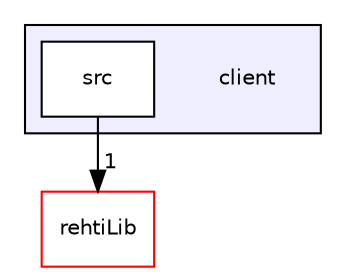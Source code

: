 digraph "client" {
  compound=true
  node [ fontsize="10", fontname="Helvetica"];
  edge [ labelfontsize="10", labelfontname="Helvetica"];
  subgraph clusterdir_db3a54907829b36871118d03417739cd {
    graph [ bgcolor="#eeeeff", pencolor="black", label="" URL="dir_db3a54907829b36871118d03417739cd.html"];
    dir_db3a54907829b36871118d03417739cd [shape=plaintext label="client"];
  dir_b565d458ba0ce2faccd0ea2cd60c04eb [shape=box label="src" fillcolor="white" style="filled" URL="dir_b565d458ba0ce2faccd0ea2cd60c04eb.html"];
  }
  dir_7fa43ed9e3a99b48e16a111b5b91381b [shape=box label="rehtiLib" fillcolor="white" style="filled" color="red" URL="dir_7fa43ed9e3a99b48e16a111b5b91381b.html"];
  dir_b565d458ba0ce2faccd0ea2cd60c04eb->dir_7fa43ed9e3a99b48e16a111b5b91381b [headlabel="1", labeldistance=1.5 headhref="dir_000014_000000.html"];
}
